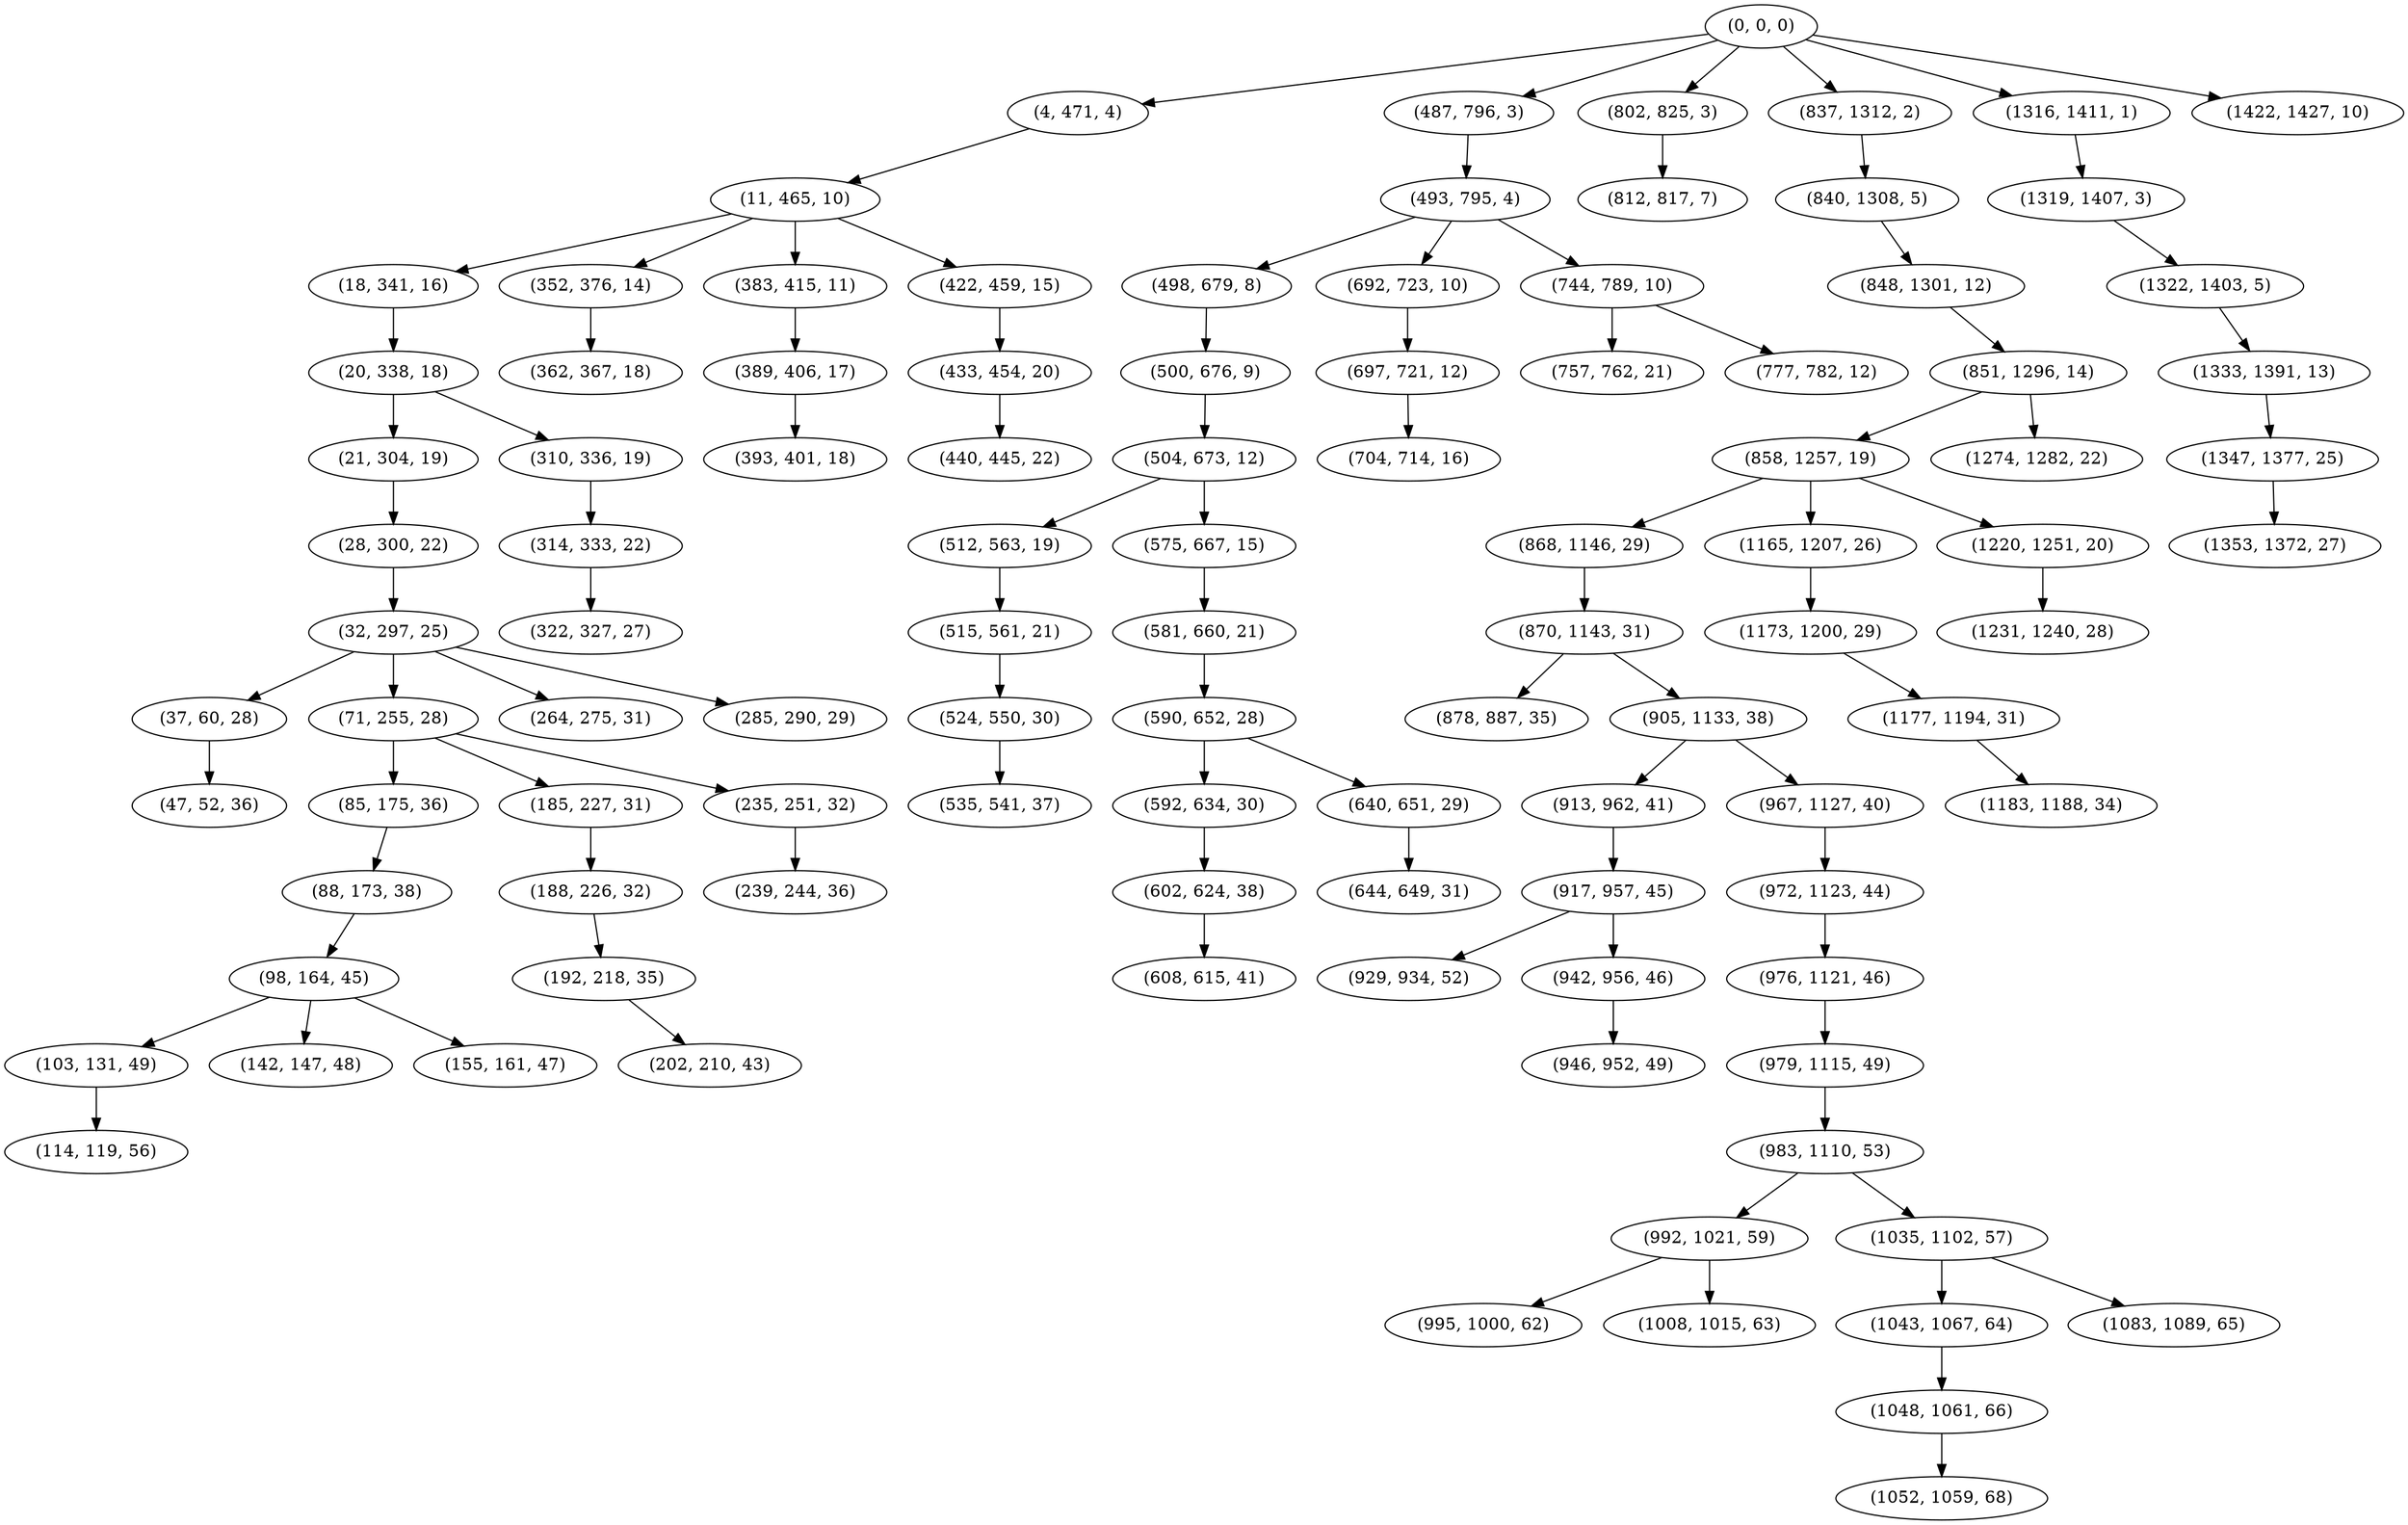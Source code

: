 digraph tree {
    "(0, 0, 0)";
    "(4, 471, 4)";
    "(11, 465, 10)";
    "(18, 341, 16)";
    "(20, 338, 18)";
    "(21, 304, 19)";
    "(28, 300, 22)";
    "(32, 297, 25)";
    "(37, 60, 28)";
    "(47, 52, 36)";
    "(71, 255, 28)";
    "(85, 175, 36)";
    "(88, 173, 38)";
    "(98, 164, 45)";
    "(103, 131, 49)";
    "(114, 119, 56)";
    "(142, 147, 48)";
    "(155, 161, 47)";
    "(185, 227, 31)";
    "(188, 226, 32)";
    "(192, 218, 35)";
    "(202, 210, 43)";
    "(235, 251, 32)";
    "(239, 244, 36)";
    "(264, 275, 31)";
    "(285, 290, 29)";
    "(310, 336, 19)";
    "(314, 333, 22)";
    "(322, 327, 27)";
    "(352, 376, 14)";
    "(362, 367, 18)";
    "(383, 415, 11)";
    "(389, 406, 17)";
    "(393, 401, 18)";
    "(422, 459, 15)";
    "(433, 454, 20)";
    "(440, 445, 22)";
    "(487, 796, 3)";
    "(493, 795, 4)";
    "(498, 679, 8)";
    "(500, 676, 9)";
    "(504, 673, 12)";
    "(512, 563, 19)";
    "(515, 561, 21)";
    "(524, 550, 30)";
    "(535, 541, 37)";
    "(575, 667, 15)";
    "(581, 660, 21)";
    "(590, 652, 28)";
    "(592, 634, 30)";
    "(602, 624, 38)";
    "(608, 615, 41)";
    "(640, 651, 29)";
    "(644, 649, 31)";
    "(692, 723, 10)";
    "(697, 721, 12)";
    "(704, 714, 16)";
    "(744, 789, 10)";
    "(757, 762, 21)";
    "(777, 782, 12)";
    "(802, 825, 3)";
    "(812, 817, 7)";
    "(837, 1312, 2)";
    "(840, 1308, 5)";
    "(848, 1301, 12)";
    "(851, 1296, 14)";
    "(858, 1257, 19)";
    "(868, 1146, 29)";
    "(870, 1143, 31)";
    "(878, 887, 35)";
    "(905, 1133, 38)";
    "(913, 962, 41)";
    "(917, 957, 45)";
    "(929, 934, 52)";
    "(942, 956, 46)";
    "(946, 952, 49)";
    "(967, 1127, 40)";
    "(972, 1123, 44)";
    "(976, 1121, 46)";
    "(979, 1115, 49)";
    "(983, 1110, 53)";
    "(992, 1021, 59)";
    "(995, 1000, 62)";
    "(1008, 1015, 63)";
    "(1035, 1102, 57)";
    "(1043, 1067, 64)";
    "(1048, 1061, 66)";
    "(1052, 1059, 68)";
    "(1083, 1089, 65)";
    "(1165, 1207, 26)";
    "(1173, 1200, 29)";
    "(1177, 1194, 31)";
    "(1183, 1188, 34)";
    "(1220, 1251, 20)";
    "(1231, 1240, 28)";
    "(1274, 1282, 22)";
    "(1316, 1411, 1)";
    "(1319, 1407, 3)";
    "(1322, 1403, 5)";
    "(1333, 1391, 13)";
    "(1347, 1377, 25)";
    "(1353, 1372, 27)";
    "(1422, 1427, 10)";
    "(0, 0, 0)" -> "(4, 471, 4)";
    "(0, 0, 0)" -> "(487, 796, 3)";
    "(0, 0, 0)" -> "(802, 825, 3)";
    "(0, 0, 0)" -> "(837, 1312, 2)";
    "(0, 0, 0)" -> "(1316, 1411, 1)";
    "(0, 0, 0)" -> "(1422, 1427, 10)";
    "(4, 471, 4)" -> "(11, 465, 10)";
    "(11, 465, 10)" -> "(18, 341, 16)";
    "(11, 465, 10)" -> "(352, 376, 14)";
    "(11, 465, 10)" -> "(383, 415, 11)";
    "(11, 465, 10)" -> "(422, 459, 15)";
    "(18, 341, 16)" -> "(20, 338, 18)";
    "(20, 338, 18)" -> "(21, 304, 19)";
    "(20, 338, 18)" -> "(310, 336, 19)";
    "(21, 304, 19)" -> "(28, 300, 22)";
    "(28, 300, 22)" -> "(32, 297, 25)";
    "(32, 297, 25)" -> "(37, 60, 28)";
    "(32, 297, 25)" -> "(71, 255, 28)";
    "(32, 297, 25)" -> "(264, 275, 31)";
    "(32, 297, 25)" -> "(285, 290, 29)";
    "(37, 60, 28)" -> "(47, 52, 36)";
    "(71, 255, 28)" -> "(85, 175, 36)";
    "(71, 255, 28)" -> "(185, 227, 31)";
    "(71, 255, 28)" -> "(235, 251, 32)";
    "(85, 175, 36)" -> "(88, 173, 38)";
    "(88, 173, 38)" -> "(98, 164, 45)";
    "(98, 164, 45)" -> "(103, 131, 49)";
    "(98, 164, 45)" -> "(142, 147, 48)";
    "(98, 164, 45)" -> "(155, 161, 47)";
    "(103, 131, 49)" -> "(114, 119, 56)";
    "(185, 227, 31)" -> "(188, 226, 32)";
    "(188, 226, 32)" -> "(192, 218, 35)";
    "(192, 218, 35)" -> "(202, 210, 43)";
    "(235, 251, 32)" -> "(239, 244, 36)";
    "(310, 336, 19)" -> "(314, 333, 22)";
    "(314, 333, 22)" -> "(322, 327, 27)";
    "(352, 376, 14)" -> "(362, 367, 18)";
    "(383, 415, 11)" -> "(389, 406, 17)";
    "(389, 406, 17)" -> "(393, 401, 18)";
    "(422, 459, 15)" -> "(433, 454, 20)";
    "(433, 454, 20)" -> "(440, 445, 22)";
    "(487, 796, 3)" -> "(493, 795, 4)";
    "(493, 795, 4)" -> "(498, 679, 8)";
    "(493, 795, 4)" -> "(692, 723, 10)";
    "(493, 795, 4)" -> "(744, 789, 10)";
    "(498, 679, 8)" -> "(500, 676, 9)";
    "(500, 676, 9)" -> "(504, 673, 12)";
    "(504, 673, 12)" -> "(512, 563, 19)";
    "(504, 673, 12)" -> "(575, 667, 15)";
    "(512, 563, 19)" -> "(515, 561, 21)";
    "(515, 561, 21)" -> "(524, 550, 30)";
    "(524, 550, 30)" -> "(535, 541, 37)";
    "(575, 667, 15)" -> "(581, 660, 21)";
    "(581, 660, 21)" -> "(590, 652, 28)";
    "(590, 652, 28)" -> "(592, 634, 30)";
    "(590, 652, 28)" -> "(640, 651, 29)";
    "(592, 634, 30)" -> "(602, 624, 38)";
    "(602, 624, 38)" -> "(608, 615, 41)";
    "(640, 651, 29)" -> "(644, 649, 31)";
    "(692, 723, 10)" -> "(697, 721, 12)";
    "(697, 721, 12)" -> "(704, 714, 16)";
    "(744, 789, 10)" -> "(757, 762, 21)";
    "(744, 789, 10)" -> "(777, 782, 12)";
    "(802, 825, 3)" -> "(812, 817, 7)";
    "(837, 1312, 2)" -> "(840, 1308, 5)";
    "(840, 1308, 5)" -> "(848, 1301, 12)";
    "(848, 1301, 12)" -> "(851, 1296, 14)";
    "(851, 1296, 14)" -> "(858, 1257, 19)";
    "(851, 1296, 14)" -> "(1274, 1282, 22)";
    "(858, 1257, 19)" -> "(868, 1146, 29)";
    "(858, 1257, 19)" -> "(1165, 1207, 26)";
    "(858, 1257, 19)" -> "(1220, 1251, 20)";
    "(868, 1146, 29)" -> "(870, 1143, 31)";
    "(870, 1143, 31)" -> "(878, 887, 35)";
    "(870, 1143, 31)" -> "(905, 1133, 38)";
    "(905, 1133, 38)" -> "(913, 962, 41)";
    "(905, 1133, 38)" -> "(967, 1127, 40)";
    "(913, 962, 41)" -> "(917, 957, 45)";
    "(917, 957, 45)" -> "(929, 934, 52)";
    "(917, 957, 45)" -> "(942, 956, 46)";
    "(942, 956, 46)" -> "(946, 952, 49)";
    "(967, 1127, 40)" -> "(972, 1123, 44)";
    "(972, 1123, 44)" -> "(976, 1121, 46)";
    "(976, 1121, 46)" -> "(979, 1115, 49)";
    "(979, 1115, 49)" -> "(983, 1110, 53)";
    "(983, 1110, 53)" -> "(992, 1021, 59)";
    "(983, 1110, 53)" -> "(1035, 1102, 57)";
    "(992, 1021, 59)" -> "(995, 1000, 62)";
    "(992, 1021, 59)" -> "(1008, 1015, 63)";
    "(1035, 1102, 57)" -> "(1043, 1067, 64)";
    "(1035, 1102, 57)" -> "(1083, 1089, 65)";
    "(1043, 1067, 64)" -> "(1048, 1061, 66)";
    "(1048, 1061, 66)" -> "(1052, 1059, 68)";
    "(1165, 1207, 26)" -> "(1173, 1200, 29)";
    "(1173, 1200, 29)" -> "(1177, 1194, 31)";
    "(1177, 1194, 31)" -> "(1183, 1188, 34)";
    "(1220, 1251, 20)" -> "(1231, 1240, 28)";
    "(1316, 1411, 1)" -> "(1319, 1407, 3)";
    "(1319, 1407, 3)" -> "(1322, 1403, 5)";
    "(1322, 1403, 5)" -> "(1333, 1391, 13)";
    "(1333, 1391, 13)" -> "(1347, 1377, 25)";
    "(1347, 1377, 25)" -> "(1353, 1372, 27)";
}
